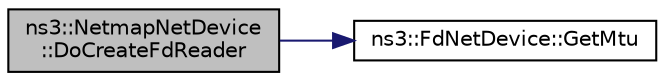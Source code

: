 digraph "ns3::NetmapNetDevice::DoCreateFdReader"
{
 // LATEX_PDF_SIZE
  edge [fontname="Helvetica",fontsize="10",labelfontname="Helvetica",labelfontsize="10"];
  node [fontname="Helvetica",fontsize="10",shape=record];
  rankdir="LR";
  Node1 [label="ns3::NetmapNetDevice\l::DoCreateFdReader",height=0.2,width=0.4,color="black", fillcolor="grey75", style="filled", fontcolor="black",tooltip="Create the FdReader object."];
  Node1 -> Node2 [color="midnightblue",fontsize="10",style="solid",fontname="Helvetica"];
  Node2 [label="ns3::FdNetDevice::GetMtu",height=0.2,width=0.4,color="black", fillcolor="white", style="filled",URL="$classns3_1_1_fd_net_device.html#a4008796eacee496363abea1910f40bbe",tooltip=" "];
}
